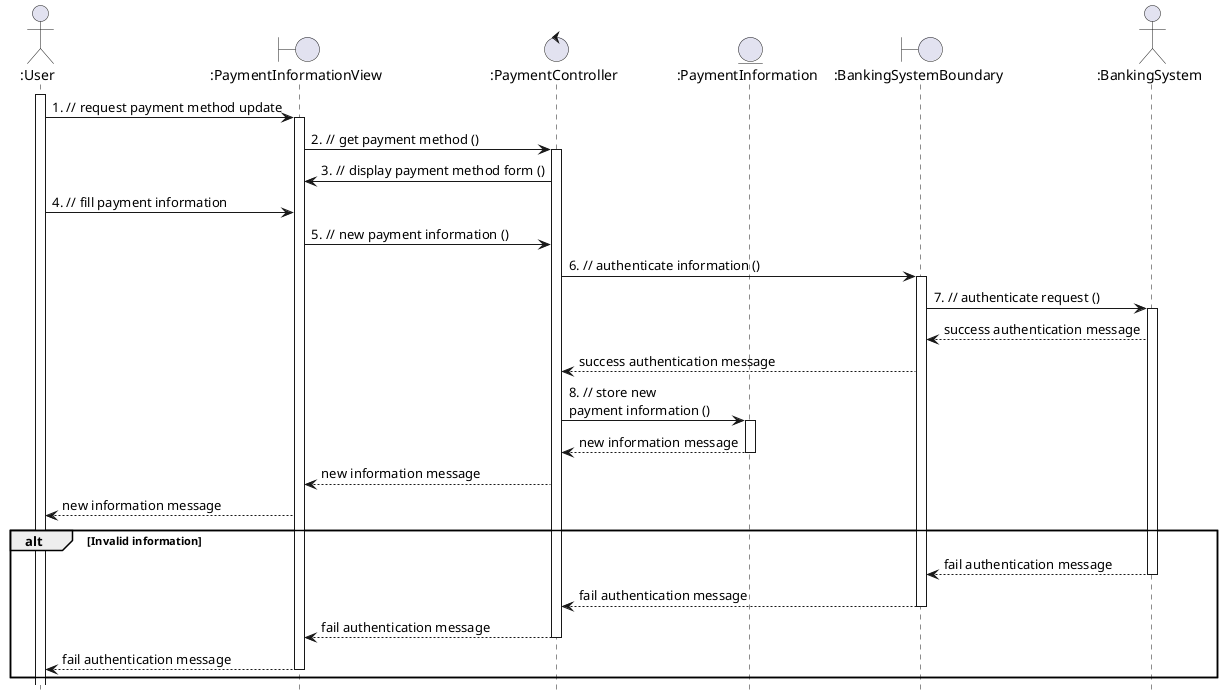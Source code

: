 @startuml
hide footbox


actor ":User" as User
boundary ":PaymentInformationView" as PaymentInformationView
control ":PaymentController" as PaymentController
entity ":PaymentInformation" as PaymentInformation
boundary ":BankingSystemBoundary" as BankingSystemBoundary
actor ":BankingSystem" as BankingSystem

User ++
  User -> PaymentInformationView : 1. // request payment method update
  activate PaymentInformationView
    PaymentInformationView -> PaymentController : 2. // get payment method ()
    activate PaymentController
      PaymentController -> PaymentInformationView: 3. // display payment method form ()
  User -> PaymentInformationView: 4. // fill payment information
    PaymentInformationView -> PaymentController: 5. // new payment information ()
      PaymentController -> BankingSystemBoundary: 6. // authenticate information ()
      activate BankingSystemBoundary
        BankingSystemBoundary -> BankingSystem: 7. // authenticate request ()
        activate BankingSystem
          BankingSystem --> BankingSystemBoundary: success authentication message
        BankingSystemBoundary --> PaymentController: success authentication message
      PaymentController -> PaymentInformation: 8. // store new \npayment information ()
      activate PaymentInformation
        PaymentInformation --> PaymentController: new information message
      deactivate PaymentInformation
      PaymentController --> PaymentInformationView: new information message
    PaymentInformationView --> User: new information message

alt Invalid information
  
  BankingSystem --> BankingSystemBoundary: fail authentication message
  BankingSystem --
    BankingSystemBoundary --> PaymentController: fail authentication message
    
  deactivate BankingSystemBoundary
    PaymentController --> PaymentInformationView: fail authentication message
    
  deactivate PaymentController
    PaymentInformationView --> User: fail authentication message
    
  deactivate PaymentInformationView
end

@enduml